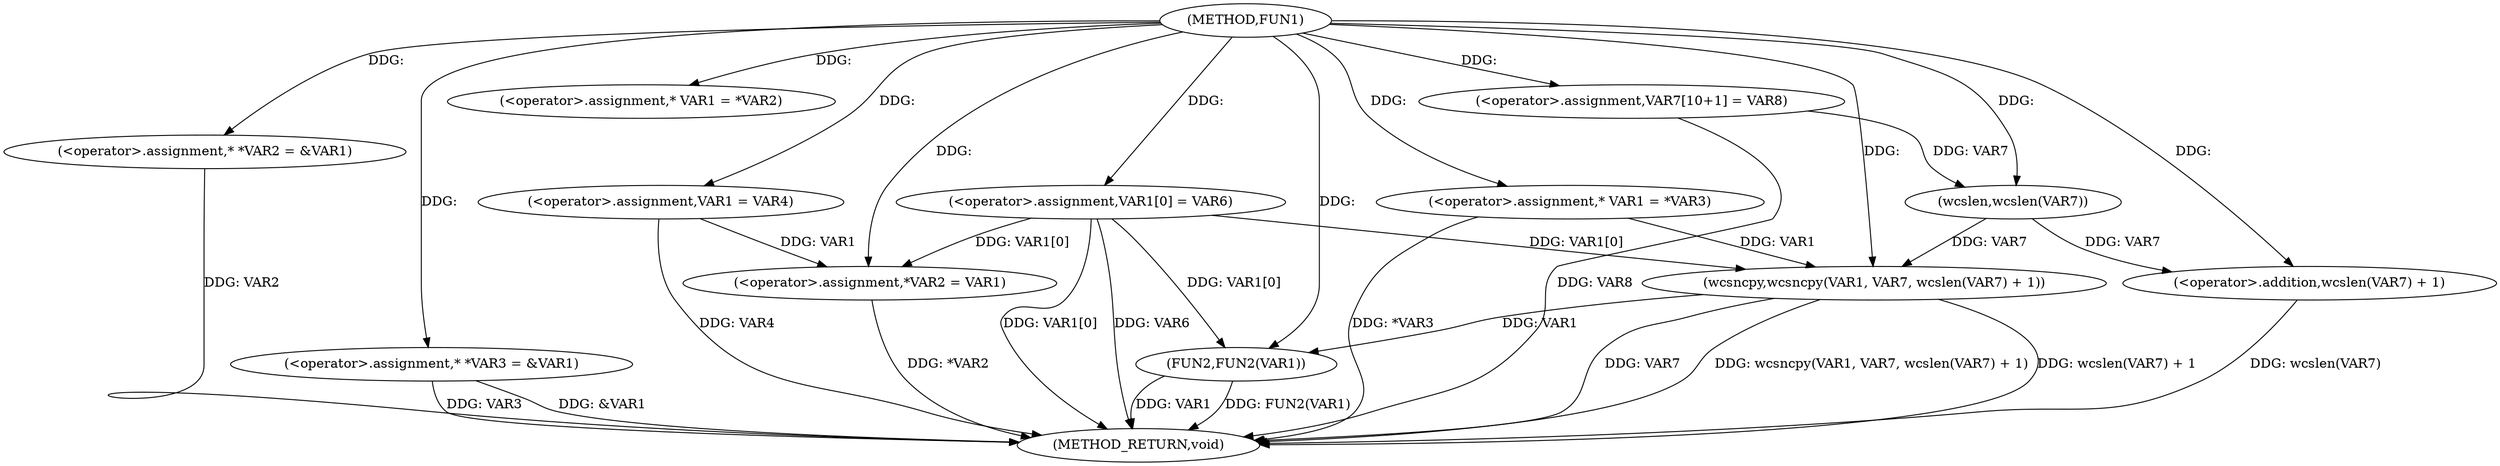 digraph FUN1 {  
"1000100" [label = "(METHOD,FUN1)" ]
"1000153" [label = "(METHOD_RETURN,void)" ]
"1000104" [label = "(<operator>.assignment,* *VAR2 = &VAR1)" ]
"1000109" [label = "(<operator>.assignment,* *VAR3 = &VAR1)" ]
"1000117" [label = "(<operator>.assignment,* VAR1 = *VAR2)" ]
"1000121" [label = "(<operator>.assignment,VAR1 = VAR4)" ]
"1000124" [label = "(<operator>.assignment,VAR1[0] = VAR6)" ]
"1000129" [label = "(<operator>.assignment,*VAR2 = VAR1)" ]
"1000135" [label = "(<operator>.assignment,* VAR1 = *VAR3)" ]
"1000141" [label = "(<operator>.assignment,VAR7[10+1] = VAR8)" ]
"1000144" [label = "(wcsncpy,wcsncpy(VAR1, VAR7, wcslen(VAR7) + 1))" ]
"1000147" [label = "(<operator>.addition,wcslen(VAR7) + 1)" ]
"1000148" [label = "(wcslen,wcslen(VAR7))" ]
"1000151" [label = "(FUN2,FUN2(VAR1))" ]
  "1000129" -> "1000153"  [ label = "DDG: *VAR2"] 
  "1000124" -> "1000153"  [ label = "DDG: VAR1[0]"] 
  "1000151" -> "1000153"  [ label = "DDG: FUN2(VAR1)"] 
  "1000104" -> "1000153"  [ label = "DDG: VAR2"] 
  "1000151" -> "1000153"  [ label = "DDG: VAR1"] 
  "1000147" -> "1000153"  [ label = "DDG: wcslen(VAR7)"] 
  "1000141" -> "1000153"  [ label = "DDG: VAR8"] 
  "1000124" -> "1000153"  [ label = "DDG: VAR6"] 
  "1000144" -> "1000153"  [ label = "DDG: VAR7"] 
  "1000121" -> "1000153"  [ label = "DDG: VAR4"] 
  "1000144" -> "1000153"  [ label = "DDG: wcsncpy(VAR1, VAR7, wcslen(VAR7) + 1)"] 
  "1000109" -> "1000153"  [ label = "DDG: VAR3"] 
  "1000144" -> "1000153"  [ label = "DDG: wcslen(VAR7) + 1"] 
  "1000109" -> "1000153"  [ label = "DDG: &VAR1"] 
  "1000135" -> "1000153"  [ label = "DDG: *VAR3"] 
  "1000100" -> "1000104"  [ label = "DDG: "] 
  "1000100" -> "1000109"  [ label = "DDG: "] 
  "1000100" -> "1000117"  [ label = "DDG: "] 
  "1000100" -> "1000121"  [ label = "DDG: "] 
  "1000100" -> "1000124"  [ label = "DDG: "] 
  "1000124" -> "1000129"  [ label = "DDG: VAR1[0]"] 
  "1000121" -> "1000129"  [ label = "DDG: VAR1"] 
  "1000100" -> "1000129"  [ label = "DDG: "] 
  "1000100" -> "1000135"  [ label = "DDG: "] 
  "1000100" -> "1000141"  [ label = "DDG: "] 
  "1000124" -> "1000144"  [ label = "DDG: VAR1[0]"] 
  "1000135" -> "1000144"  [ label = "DDG: VAR1"] 
  "1000100" -> "1000144"  [ label = "DDG: "] 
  "1000148" -> "1000144"  [ label = "DDG: VAR7"] 
  "1000148" -> "1000147"  [ label = "DDG: VAR7"] 
  "1000141" -> "1000148"  [ label = "DDG: VAR7"] 
  "1000100" -> "1000148"  [ label = "DDG: "] 
  "1000100" -> "1000147"  [ label = "DDG: "] 
  "1000124" -> "1000151"  [ label = "DDG: VAR1[0]"] 
  "1000144" -> "1000151"  [ label = "DDG: VAR1"] 
  "1000100" -> "1000151"  [ label = "DDG: "] 
}
